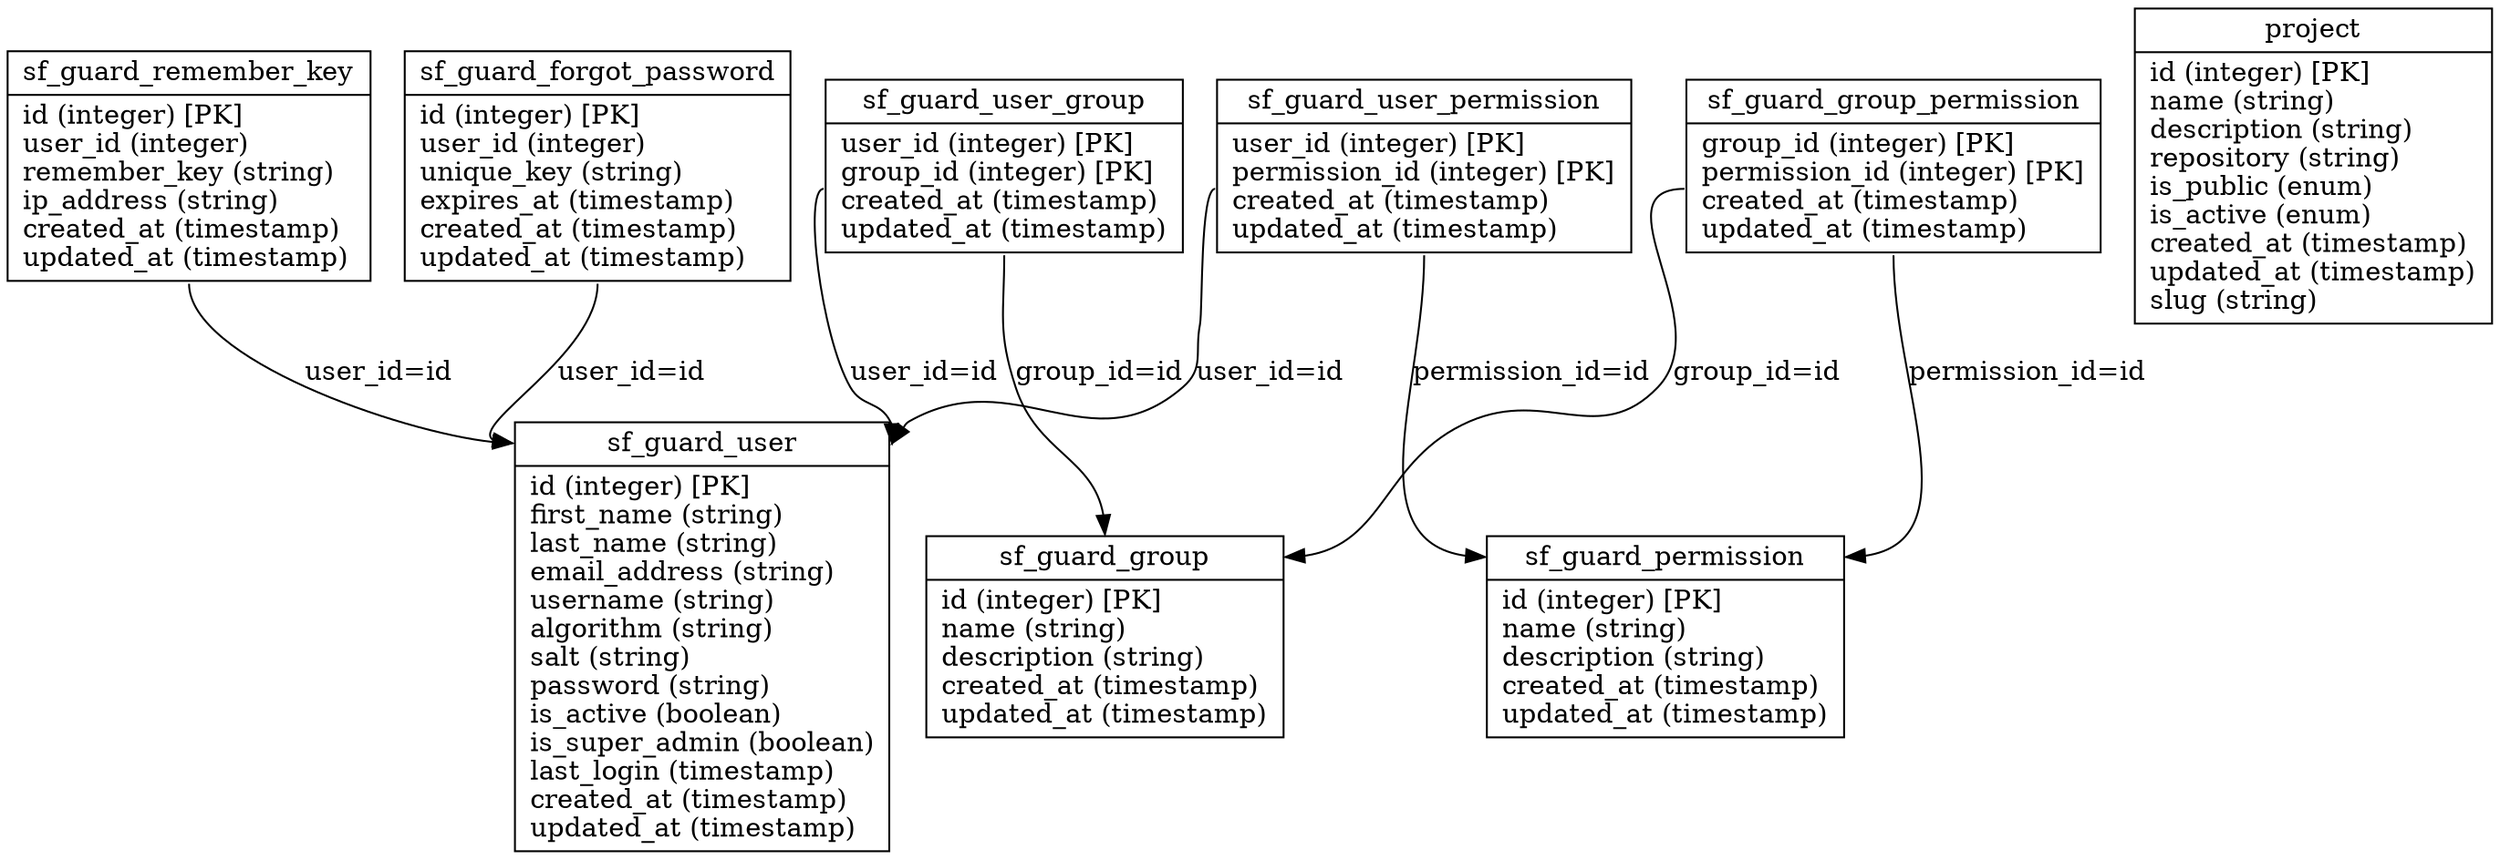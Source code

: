 digraph G {
	edge [ len=2 labeldistance=2 ];
	overlap=false;
	splines=true;

	nodesf_guard_user_group [
		label="{<table>sf_guard_user_group|<cols>user_id (integer) [PK]\lgroup_id (integer) [PK]\lcreated_at (timestamp)\lupdated_at (timestamp)\l}",
		shape=record ];
	nodesf_guard_forgot_password [
		label="{<table>sf_guard_forgot_password|<cols>id (integer) [PK]\luser_id (integer)\lunique_key (string)\lexpires_at (timestamp)\lcreated_at (timestamp)\lupdated_at (timestamp)\l}",
		shape=record ];
	nodesf_guard_user [
		label="{<table>sf_guard_user|<cols>id (integer) [PK]\lfirst_name (string)\llast_name (string)\lemail_address (string)\lusername (string)\lalgorithm (string)\lsalt (string)\lpassword (string)\lis_active (boolean)\lis_super_admin (boolean)\llast_login (timestamp)\lcreated_at (timestamp)\lupdated_at (timestamp)\l}",
		shape=record ];
	nodesf_guard_group [
		label="{<table>sf_guard_group|<cols>id (integer) [PK]\lname (string)\ldescription (string)\lcreated_at (timestamp)\lupdated_at (timestamp)\l}",
		shape=record ];
	nodesf_guard_group_permission [
		label="{<table>sf_guard_group_permission|<cols>group_id (integer) [PK]\lpermission_id (integer) [PK]\lcreated_at (timestamp)\lupdated_at (timestamp)\l}",
		shape=record ];
	nodesf_guard_permission [
		label="{<table>sf_guard_permission|<cols>id (integer) [PK]\lname (string)\ldescription (string)\lcreated_at (timestamp)\lupdated_at (timestamp)\l}",
		shape=record ];
	nodesf_guard_user_permission [
		label="{<table>sf_guard_user_permission|<cols>user_id (integer) [PK]\lpermission_id (integer) [PK]\lcreated_at (timestamp)\lupdated_at (timestamp)\l}",
		shape=record ];
	nodesf_guard_remember_key [
		label="{<table>sf_guard_remember_key|<cols>id (integer) [PK]\luser_id (integer)\lremember_key (string)\lip_address (string)\lcreated_at (timestamp)\lupdated_at (timestamp)\l}",
		shape=record ];
	nodeproject [
		label="{<table>project|<cols>id (integer) [PK]\lname (string)\ldescription (string)\lrepository (string)\lis_public (enum)\lis_active (enum)\lcreated_at (timestamp)\lupdated_at (timestamp)\lslug (string)\l}",
		shape=record ];

	nodesf_guard_user_group:cols -> nodesf_guard_user:table [
		label="user_id=id"];
	nodesf_guard_user_group:cols -> nodesf_guard_group:table [
		label="group_id=id"];
	nodesf_guard_forgot_password:cols -> nodesf_guard_user:table [
		label="user_id=id"];
	nodesf_guard_group_permission:cols -> nodesf_guard_group:table [
		label="group_id=id"];
	nodesf_guard_group_permission:cols -> nodesf_guard_permission:table [
		label="permission_id=id"];
	nodesf_guard_user_permission:cols -> nodesf_guard_user:table [
		label="user_id=id"];
	nodesf_guard_user_permission:cols -> nodesf_guard_permission:table [
		label="permission_id=id"];
	nodesf_guard_remember_key:cols -> nodesf_guard_user:table [
		label="user_id=id"];
}